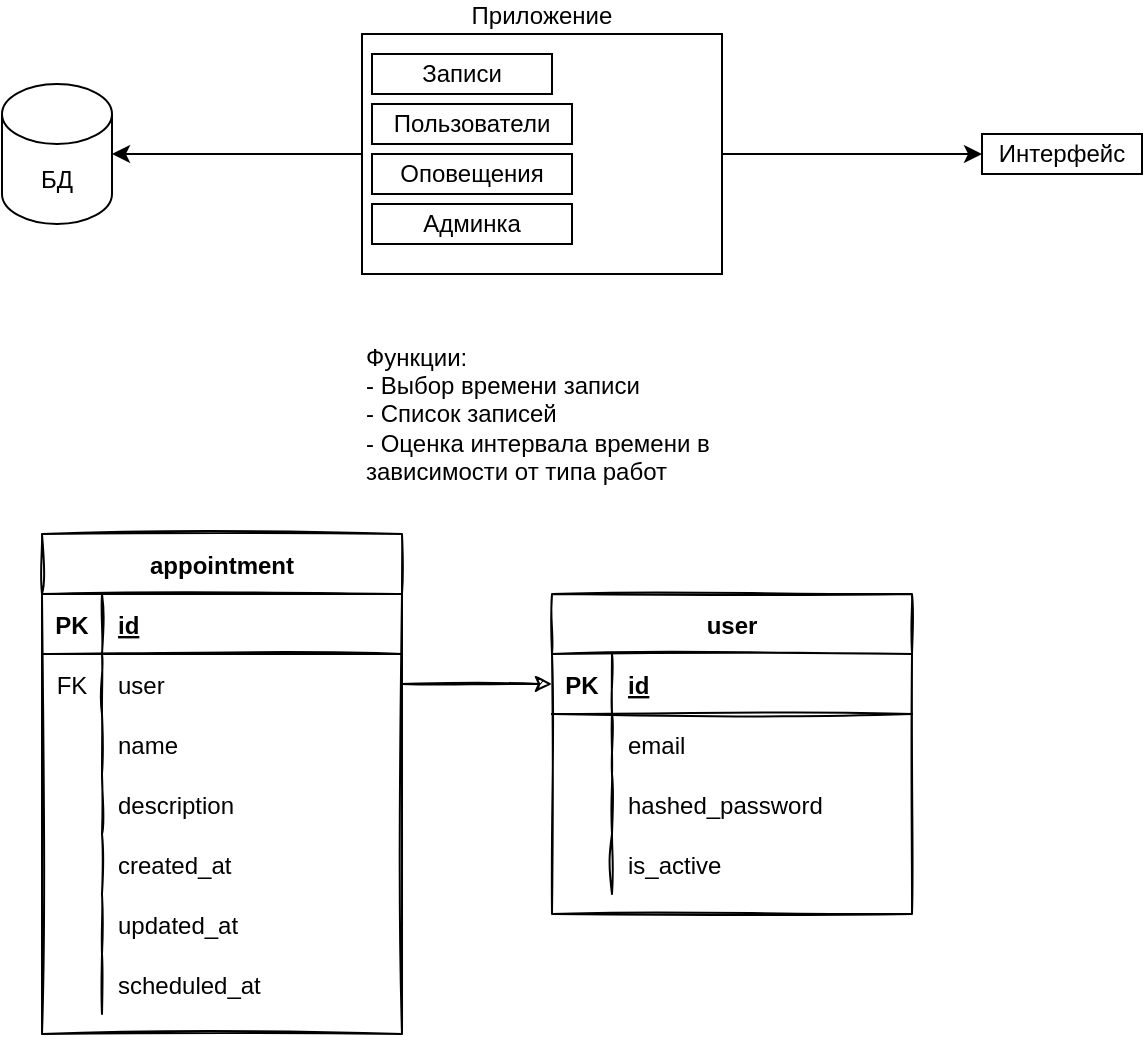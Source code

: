 <mxfile version="16.5.1" type="device"><diagram id="5Z5c9t327WSQs91rZRXx" name="Страница 1"><mxGraphModel dx="1058" dy="782" grid="1" gridSize="10" guides="1" tooltips="1" connect="1" arrows="1" fold="1" page="1" pageScale="1" pageWidth="827" pageHeight="1169" math="0" shadow="0"><root><mxCell id="0"/><mxCell id="1" parent="0"/><mxCell id="u_NIOhx-rQ1nON7SpUOP-11" value="Приложение" style="rounded=0;whiteSpace=wrap;html=1;labelPosition=center;verticalLabelPosition=top;align=center;verticalAlign=bottom;" parent="1" vertex="1"><mxGeometry x="210" y="30" width="180" height="120" as="geometry"/></mxCell><mxCell id="u_NIOhx-rQ1nON7SpUOP-1" value="БД" style="shape=cylinder3;whiteSpace=wrap;html=1;boundedLbl=1;backgroundOutline=1;size=15;" parent="1" vertex="1"><mxGeometry x="30" y="55" width="55" height="70" as="geometry"/></mxCell><mxCell id="u_NIOhx-rQ1nON7SpUOP-7" style="edgeStyle=orthogonalEdgeStyle;rounded=0;orthogonalLoop=1;jettySize=auto;html=1;entryX=1;entryY=0.5;entryDx=0;entryDy=0;entryPerimeter=0;exitX=0;exitY=0.5;exitDx=0;exitDy=0;" parent="1" source="u_NIOhx-rQ1nON7SpUOP-11" target="u_NIOhx-rQ1nON7SpUOP-1" edge="1"><mxGeometry relative="1" as="geometry"><mxPoint x="210" y="30" as="sourcePoint"/></mxGeometry></mxCell><mxCell id="u_NIOhx-rQ1nON7SpUOP-8" style="edgeStyle=orthogonalEdgeStyle;rounded=0;orthogonalLoop=1;jettySize=auto;html=1;entryX=0;entryY=0.5;entryDx=0;entryDy=0;exitX=1;exitY=0.5;exitDx=0;exitDy=0;" parent="1" source="u_NIOhx-rQ1nON7SpUOP-11" target="u_NIOhx-rQ1nON7SpUOP-10" edge="1"><mxGeometry relative="1" as="geometry"><mxPoint x="290" y="30" as="sourcePoint"/><mxPoint x="385" y="30" as="targetPoint"/></mxGeometry></mxCell><mxCell id="u_NIOhx-rQ1nON7SpUOP-4" value="Функции:&lt;br&gt;- Выбор времени записи&lt;br&gt;- Список записей&lt;br&gt;- Оценка интервала времени в зависимости от типа работ&lt;br&gt;" style="text;html=1;strokeColor=none;fillColor=none;align=left;verticalAlign=middle;whiteSpace=wrap;rounded=0;" parent="1" vertex="1"><mxGeometry x="210" y="200" width="220" height="40" as="geometry"/></mxCell><mxCell id="u_NIOhx-rQ1nON7SpUOP-5" value="Пользователи" style="rounded=0;whiteSpace=wrap;html=1;" parent="1" vertex="1"><mxGeometry x="215" y="65" width="100" height="20" as="geometry"/></mxCell><mxCell id="u_NIOhx-rQ1nON7SpUOP-10" value="Интерфейс" style="rounded=0;whiteSpace=wrap;html=1;" parent="1" vertex="1"><mxGeometry x="520" y="80" width="80" height="20" as="geometry"/></mxCell><mxCell id="u_NIOhx-rQ1nON7SpUOP-12" value="Записи" style="rounded=0;whiteSpace=wrap;html=1;" parent="1" vertex="1"><mxGeometry x="215" y="40" width="90" height="20" as="geometry"/></mxCell><mxCell id="u_NIOhx-rQ1nON7SpUOP-13" value="Оповещения" style="rounded=0;whiteSpace=wrap;html=1;" parent="1" vertex="1"><mxGeometry x="215" y="90" width="100" height="20" as="geometry"/></mxCell><mxCell id="u_NIOhx-rQ1nON7SpUOP-48" value="Админка" style="rounded=0;whiteSpace=wrap;html=1;" parent="1" vertex="1"><mxGeometry x="215" y="115" width="100" height="20" as="geometry"/></mxCell><mxCell id="nvEoE1_zEx5WBFuqwtp_-1" value="appointment" style="shape=table;startSize=30;container=1;collapsible=1;childLayout=tableLayout;fixedRows=1;rowLines=0;fontStyle=1;align=center;resizeLast=1;sketch=1;" vertex="1" parent="1"><mxGeometry x="50" y="280" width="180" height="250" as="geometry"/></mxCell><mxCell id="nvEoE1_zEx5WBFuqwtp_-2" value="" style="shape=tableRow;horizontal=0;startSize=0;swimlaneHead=0;swimlaneBody=0;fillColor=none;collapsible=0;dropTarget=0;points=[[0,0.5],[1,0.5]];portConstraint=eastwest;top=0;left=0;right=0;bottom=1;sketch=1;" vertex="1" parent="nvEoE1_zEx5WBFuqwtp_-1"><mxGeometry y="30" width="180" height="30" as="geometry"/></mxCell><mxCell id="nvEoE1_zEx5WBFuqwtp_-3" value="PK" style="shape=partialRectangle;connectable=0;fillColor=none;top=0;left=0;bottom=0;right=0;fontStyle=1;overflow=hidden;sketch=1;" vertex="1" parent="nvEoE1_zEx5WBFuqwtp_-2"><mxGeometry width="30" height="30" as="geometry"><mxRectangle width="30" height="30" as="alternateBounds"/></mxGeometry></mxCell><mxCell id="nvEoE1_zEx5WBFuqwtp_-4" value="id" style="shape=partialRectangle;connectable=0;fillColor=none;top=0;left=0;bottom=0;right=0;align=left;spacingLeft=6;fontStyle=5;overflow=hidden;sketch=1;" vertex="1" parent="nvEoE1_zEx5WBFuqwtp_-2"><mxGeometry x="30" width="150" height="30" as="geometry"><mxRectangle width="150" height="30" as="alternateBounds"/></mxGeometry></mxCell><mxCell id="nvEoE1_zEx5WBFuqwtp_-5" value="" style="shape=tableRow;horizontal=0;startSize=0;swimlaneHead=0;swimlaneBody=0;fillColor=none;collapsible=0;dropTarget=0;points=[[0,0.5],[1,0.5]];portConstraint=eastwest;top=0;left=0;right=0;bottom=0;sketch=1;" vertex="1" parent="nvEoE1_zEx5WBFuqwtp_-1"><mxGeometry y="60" width="180" height="30" as="geometry"/></mxCell><mxCell id="nvEoE1_zEx5WBFuqwtp_-6" value="FK" style="shape=partialRectangle;connectable=0;fillColor=none;top=0;left=0;bottom=0;right=0;editable=1;overflow=hidden;sketch=1;" vertex="1" parent="nvEoE1_zEx5WBFuqwtp_-5"><mxGeometry width="30" height="30" as="geometry"><mxRectangle width="30" height="30" as="alternateBounds"/></mxGeometry></mxCell><mxCell id="nvEoE1_zEx5WBFuqwtp_-7" value="user" style="shape=partialRectangle;connectable=0;fillColor=none;top=0;left=0;bottom=0;right=0;align=left;spacingLeft=6;overflow=hidden;sketch=1;" vertex="1" parent="nvEoE1_zEx5WBFuqwtp_-5"><mxGeometry x="30" width="150" height="30" as="geometry"><mxRectangle width="150" height="30" as="alternateBounds"/></mxGeometry></mxCell><mxCell id="nvEoE1_zEx5WBFuqwtp_-8" value="" style="shape=tableRow;horizontal=0;startSize=0;swimlaneHead=0;swimlaneBody=0;fillColor=none;collapsible=0;dropTarget=0;points=[[0,0.5],[1,0.5]];portConstraint=eastwest;top=0;left=0;right=0;bottom=0;sketch=1;" vertex="1" parent="nvEoE1_zEx5WBFuqwtp_-1"><mxGeometry y="90" width="180" height="30" as="geometry"/></mxCell><mxCell id="nvEoE1_zEx5WBFuqwtp_-9" value="" style="shape=partialRectangle;connectable=0;fillColor=none;top=0;left=0;bottom=0;right=0;editable=1;overflow=hidden;sketch=1;" vertex="1" parent="nvEoE1_zEx5WBFuqwtp_-8"><mxGeometry width="30" height="30" as="geometry"><mxRectangle width="30" height="30" as="alternateBounds"/></mxGeometry></mxCell><mxCell id="nvEoE1_zEx5WBFuqwtp_-10" value="name" style="shape=partialRectangle;connectable=0;fillColor=none;top=0;left=0;bottom=0;right=0;align=left;spacingLeft=6;overflow=hidden;sketch=1;" vertex="1" parent="nvEoE1_zEx5WBFuqwtp_-8"><mxGeometry x="30" width="150" height="30" as="geometry"><mxRectangle width="150" height="30" as="alternateBounds"/></mxGeometry></mxCell><mxCell id="nvEoE1_zEx5WBFuqwtp_-11" value="" style="shape=tableRow;horizontal=0;startSize=0;swimlaneHead=0;swimlaneBody=0;fillColor=none;collapsible=0;dropTarget=0;points=[[0,0.5],[1,0.5]];portConstraint=eastwest;top=0;left=0;right=0;bottom=0;sketch=1;" vertex="1" parent="nvEoE1_zEx5WBFuqwtp_-1"><mxGeometry y="120" width="180" height="30" as="geometry"/></mxCell><mxCell id="nvEoE1_zEx5WBFuqwtp_-12" value="" style="shape=partialRectangle;connectable=0;fillColor=none;top=0;left=0;bottom=0;right=0;editable=1;overflow=hidden;sketch=1;" vertex="1" parent="nvEoE1_zEx5WBFuqwtp_-11"><mxGeometry width="30" height="30" as="geometry"><mxRectangle width="30" height="30" as="alternateBounds"/></mxGeometry></mxCell><mxCell id="nvEoE1_zEx5WBFuqwtp_-13" value="description" style="shape=partialRectangle;connectable=0;fillColor=none;top=0;left=0;bottom=0;right=0;align=left;spacingLeft=6;overflow=hidden;sketch=1;" vertex="1" parent="nvEoE1_zEx5WBFuqwtp_-11"><mxGeometry x="30" width="150" height="30" as="geometry"><mxRectangle width="150" height="30" as="alternateBounds"/></mxGeometry></mxCell><mxCell id="nvEoE1_zEx5WBFuqwtp_-17" value="" style="shape=tableRow;horizontal=0;startSize=0;swimlaneHead=0;swimlaneBody=0;fillColor=none;collapsible=0;dropTarget=0;points=[[0,0.5],[1,0.5]];portConstraint=eastwest;top=0;left=0;right=0;bottom=0;sketch=1;" vertex="1" parent="nvEoE1_zEx5WBFuqwtp_-1"><mxGeometry y="150" width="180" height="30" as="geometry"/></mxCell><mxCell id="nvEoE1_zEx5WBFuqwtp_-18" value="" style="shape=partialRectangle;connectable=0;fillColor=none;top=0;left=0;bottom=0;right=0;editable=1;overflow=hidden;sketch=1;" vertex="1" parent="nvEoE1_zEx5WBFuqwtp_-17"><mxGeometry width="30" height="30" as="geometry"><mxRectangle width="30" height="30" as="alternateBounds"/></mxGeometry></mxCell><mxCell id="nvEoE1_zEx5WBFuqwtp_-19" value="created_at" style="shape=partialRectangle;connectable=0;fillColor=none;top=0;left=0;bottom=0;right=0;align=left;spacingLeft=6;overflow=hidden;sketch=1;" vertex="1" parent="nvEoE1_zEx5WBFuqwtp_-17"><mxGeometry x="30" width="150" height="30" as="geometry"><mxRectangle width="150" height="30" as="alternateBounds"/></mxGeometry></mxCell><mxCell id="nvEoE1_zEx5WBFuqwtp_-20" value="" style="shape=tableRow;horizontal=0;startSize=0;swimlaneHead=0;swimlaneBody=0;fillColor=none;collapsible=0;dropTarget=0;points=[[0,0.5],[1,0.5]];portConstraint=eastwest;top=0;left=0;right=0;bottom=0;sketch=1;" vertex="1" parent="nvEoE1_zEx5WBFuqwtp_-1"><mxGeometry y="180" width="180" height="30" as="geometry"/></mxCell><mxCell id="nvEoE1_zEx5WBFuqwtp_-21" value="" style="shape=partialRectangle;connectable=0;fillColor=none;top=0;left=0;bottom=0;right=0;editable=1;overflow=hidden;sketch=1;" vertex="1" parent="nvEoE1_zEx5WBFuqwtp_-20"><mxGeometry width="30" height="30" as="geometry"><mxRectangle width="30" height="30" as="alternateBounds"/></mxGeometry></mxCell><mxCell id="nvEoE1_zEx5WBFuqwtp_-22" value="updated_at" style="shape=partialRectangle;connectable=0;fillColor=none;top=0;left=0;bottom=0;right=0;align=left;spacingLeft=6;overflow=hidden;sketch=1;" vertex="1" parent="nvEoE1_zEx5WBFuqwtp_-20"><mxGeometry x="30" width="150" height="30" as="geometry"><mxRectangle width="150" height="30" as="alternateBounds"/></mxGeometry></mxCell><mxCell id="nvEoE1_zEx5WBFuqwtp_-23" value="" style="shape=tableRow;horizontal=0;startSize=0;swimlaneHead=0;swimlaneBody=0;fillColor=none;collapsible=0;dropTarget=0;points=[[0,0.5],[1,0.5]];portConstraint=eastwest;top=0;left=0;right=0;bottom=0;sketch=1;" vertex="1" parent="nvEoE1_zEx5WBFuqwtp_-1"><mxGeometry y="210" width="180" height="30" as="geometry"/></mxCell><mxCell id="nvEoE1_zEx5WBFuqwtp_-24" value="" style="shape=partialRectangle;connectable=0;fillColor=none;top=0;left=0;bottom=0;right=0;editable=1;overflow=hidden;sketch=1;" vertex="1" parent="nvEoE1_zEx5WBFuqwtp_-23"><mxGeometry width="30" height="30" as="geometry"><mxRectangle width="30" height="30" as="alternateBounds"/></mxGeometry></mxCell><mxCell id="nvEoE1_zEx5WBFuqwtp_-25" value="scheduled_at" style="shape=partialRectangle;connectable=0;fillColor=none;top=0;left=0;bottom=0;right=0;align=left;spacingLeft=6;overflow=hidden;sketch=1;" vertex="1" parent="nvEoE1_zEx5WBFuqwtp_-23"><mxGeometry x="30" width="150" height="30" as="geometry"><mxRectangle width="150" height="30" as="alternateBounds"/></mxGeometry></mxCell><mxCell id="nvEoE1_zEx5WBFuqwtp_-26" value="user" style="shape=table;startSize=30;container=1;collapsible=1;childLayout=tableLayout;fixedRows=1;rowLines=0;fontStyle=1;align=center;resizeLast=1;sketch=1;" vertex="1" parent="1"><mxGeometry x="305" y="310" width="180" height="160" as="geometry"/></mxCell><mxCell id="nvEoE1_zEx5WBFuqwtp_-27" value="" style="shape=tableRow;horizontal=0;startSize=0;swimlaneHead=0;swimlaneBody=0;fillColor=none;collapsible=0;dropTarget=0;points=[[0,0.5],[1,0.5]];portConstraint=eastwest;top=0;left=0;right=0;bottom=1;sketch=1;" vertex="1" parent="nvEoE1_zEx5WBFuqwtp_-26"><mxGeometry y="30" width="180" height="30" as="geometry"/></mxCell><mxCell id="nvEoE1_zEx5WBFuqwtp_-28" value="PK" style="shape=partialRectangle;connectable=0;fillColor=none;top=0;left=0;bottom=0;right=0;fontStyle=1;overflow=hidden;sketch=1;" vertex="1" parent="nvEoE1_zEx5WBFuqwtp_-27"><mxGeometry width="30" height="30" as="geometry"><mxRectangle width="30" height="30" as="alternateBounds"/></mxGeometry></mxCell><mxCell id="nvEoE1_zEx5WBFuqwtp_-29" value="id" style="shape=partialRectangle;connectable=0;fillColor=none;top=0;left=0;bottom=0;right=0;align=left;spacingLeft=6;fontStyle=5;overflow=hidden;sketch=1;" vertex="1" parent="nvEoE1_zEx5WBFuqwtp_-27"><mxGeometry x="30" width="150" height="30" as="geometry"><mxRectangle width="150" height="30" as="alternateBounds"/></mxGeometry></mxCell><mxCell id="nvEoE1_zEx5WBFuqwtp_-30" value="" style="shape=tableRow;horizontal=0;startSize=0;swimlaneHead=0;swimlaneBody=0;fillColor=none;collapsible=0;dropTarget=0;points=[[0,0.5],[1,0.5]];portConstraint=eastwest;top=0;left=0;right=0;bottom=0;sketch=1;" vertex="1" parent="nvEoE1_zEx5WBFuqwtp_-26"><mxGeometry y="60" width="180" height="30" as="geometry"/></mxCell><mxCell id="nvEoE1_zEx5WBFuqwtp_-31" value="" style="shape=partialRectangle;connectable=0;fillColor=none;top=0;left=0;bottom=0;right=0;editable=1;overflow=hidden;sketch=1;" vertex="1" parent="nvEoE1_zEx5WBFuqwtp_-30"><mxGeometry width="30" height="30" as="geometry"><mxRectangle width="30" height="30" as="alternateBounds"/></mxGeometry></mxCell><mxCell id="nvEoE1_zEx5WBFuqwtp_-32" value="email" style="shape=partialRectangle;connectable=0;fillColor=none;top=0;left=0;bottom=0;right=0;align=left;spacingLeft=6;overflow=hidden;sketch=1;" vertex="1" parent="nvEoE1_zEx5WBFuqwtp_-30"><mxGeometry x="30" width="150" height="30" as="geometry"><mxRectangle width="150" height="30" as="alternateBounds"/></mxGeometry></mxCell><mxCell id="nvEoE1_zEx5WBFuqwtp_-33" value="" style="shape=tableRow;horizontal=0;startSize=0;swimlaneHead=0;swimlaneBody=0;fillColor=none;collapsible=0;dropTarget=0;points=[[0,0.5],[1,0.5]];portConstraint=eastwest;top=0;left=0;right=0;bottom=0;sketch=1;" vertex="1" parent="nvEoE1_zEx5WBFuqwtp_-26"><mxGeometry y="90" width="180" height="30" as="geometry"/></mxCell><mxCell id="nvEoE1_zEx5WBFuqwtp_-34" value="" style="shape=partialRectangle;connectable=0;fillColor=none;top=0;left=0;bottom=0;right=0;editable=1;overflow=hidden;sketch=1;" vertex="1" parent="nvEoE1_zEx5WBFuqwtp_-33"><mxGeometry width="30" height="30" as="geometry"><mxRectangle width="30" height="30" as="alternateBounds"/></mxGeometry></mxCell><mxCell id="nvEoE1_zEx5WBFuqwtp_-35" value="hashed_password" style="shape=partialRectangle;connectable=0;fillColor=none;top=0;left=0;bottom=0;right=0;align=left;spacingLeft=6;overflow=hidden;sketch=1;" vertex="1" parent="nvEoE1_zEx5WBFuqwtp_-33"><mxGeometry x="30" width="150" height="30" as="geometry"><mxRectangle width="150" height="30" as="alternateBounds"/></mxGeometry></mxCell><mxCell id="nvEoE1_zEx5WBFuqwtp_-36" value="" style="shape=tableRow;horizontal=0;startSize=0;swimlaneHead=0;swimlaneBody=0;fillColor=none;collapsible=0;dropTarget=0;points=[[0,0.5],[1,0.5]];portConstraint=eastwest;top=0;left=0;right=0;bottom=0;sketch=1;" vertex="1" parent="nvEoE1_zEx5WBFuqwtp_-26"><mxGeometry y="120" width="180" height="30" as="geometry"/></mxCell><mxCell id="nvEoE1_zEx5WBFuqwtp_-37" value="" style="shape=partialRectangle;connectable=0;fillColor=none;top=0;left=0;bottom=0;right=0;editable=1;overflow=hidden;sketch=1;" vertex="1" parent="nvEoE1_zEx5WBFuqwtp_-36"><mxGeometry width="30" height="30" as="geometry"><mxRectangle width="30" height="30" as="alternateBounds"/></mxGeometry></mxCell><mxCell id="nvEoE1_zEx5WBFuqwtp_-38" value="is_active" style="shape=partialRectangle;connectable=0;fillColor=none;top=0;left=0;bottom=0;right=0;align=left;spacingLeft=6;overflow=hidden;sketch=1;" vertex="1" parent="nvEoE1_zEx5WBFuqwtp_-36"><mxGeometry x="30" width="150" height="30" as="geometry"><mxRectangle width="150" height="30" as="alternateBounds"/></mxGeometry></mxCell><mxCell id="nvEoE1_zEx5WBFuqwtp_-51" style="edgeStyle=orthogonalEdgeStyle;rounded=1;sketch=1;orthogonalLoop=1;jettySize=auto;html=1;exitX=1;exitY=0.5;exitDx=0;exitDy=0;entryX=0;entryY=0.5;entryDx=0;entryDy=0;" edge="1" parent="1" source="nvEoE1_zEx5WBFuqwtp_-5" target="nvEoE1_zEx5WBFuqwtp_-27"><mxGeometry relative="1" as="geometry"><mxPoint x="290" y="330" as="targetPoint"/></mxGeometry></mxCell></root></mxGraphModel></diagram></mxfile>